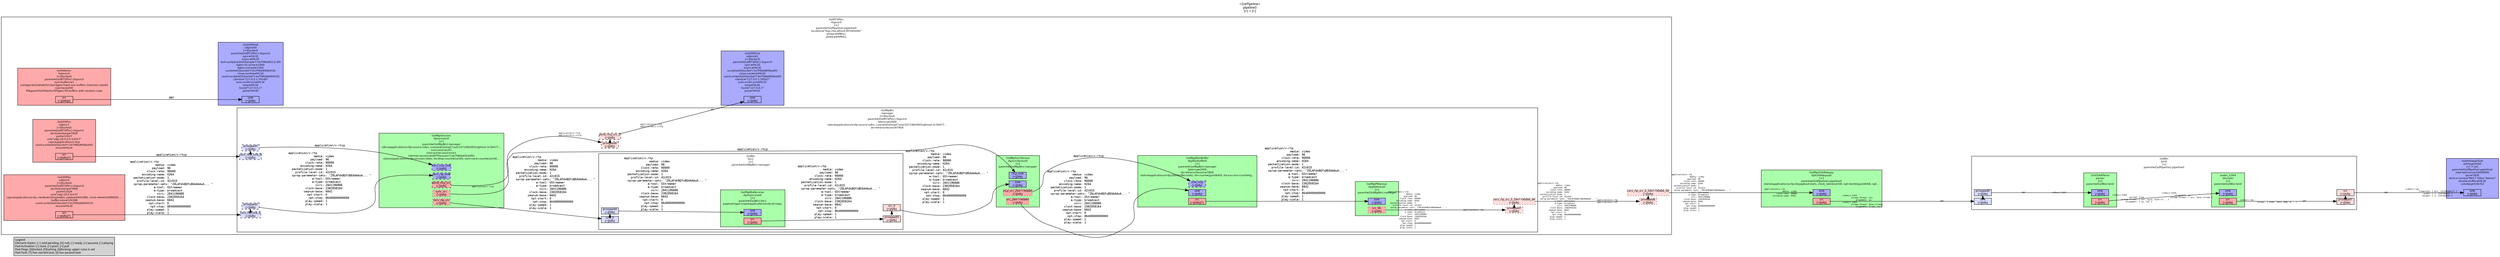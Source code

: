 digraph pipeline {
  rankdir=LR;
  fontname="sans";
  fontsize="10";
  labelloc=t;
  nodesep=.1;
  ranksep=.2;
  label="<GstPipeline>\npipeline0\n[=] -> [>]";
  node [style=filled, shape=box, fontsize="9", fontname="sans", margin="0.0,0.0"];
  edge [labelfontsize="6", fontsize="9", fontname="monospace"];
  
  legend [
    pos="0,0!",
    margin="0.05,0.05",
    label="Legend\lElement-States: [~] void-pending, [0] null, [-] ready, [=] paused, [>] playing\lPad-Activation: [-] none, [>] push, [<] pull\lPad-Flags: [b]locked, [f]lushing, [b]locking; upper-case is set\lPad-Task: [T] has started task, [t] has paused task\l"
,  ];
  subgraph cluster_xvimagesink0_0x168c210 {
    fontname="Bitstream Vera Sans";
    fontsize="8";
    style=filled;
    color=black;

    label="GstXvImageSink\nxvimagesink0\n[-] -> [=]\nparent=(GstPipeline) pipeline0\nmax-lateness=20000000\nqos=TRUE\ndevice-name=\"NV17 Video Texture\"\ndouble-buffer=FALSE\ncolorkey=526352";
    xvimagesink0_0x168c210_sink_0x163edf0 [color=black, fillcolor="#aaaaff", label="sink\n[>][bfb]", height="0.2", style="filled,solid"];
    fillcolor="#aaaaff";
  }

  subgraph cluster_bin0_0x16430f0 {
    fontname="Bitstream Vera Sans";
    fontsize="8";
    style=filled;
    color=black;

    label="GstBin\nbin0\n[>]\nparent=(GstPipeline) pipeline0";
    _proxypad0_0x1684050 [color=black, fillcolor="#ddddff", label="proxypad0\n[>][bfb]", height="0.2", style="filled,solid"];
  bin0_0x16430f0_sink_0x16820a0 -> _proxypad0_0x1684050 [style=dashed, minlen=0]
    bin0_0x16430f0_sink_0x16820a0 [color=black, fillcolor="#ddddff", label="sink\n[>][bfb]", height="0.2", style="filled,solid"];
    _proxypad1_0x1684290 [color=black, fillcolor="#ffdddd", label="proxypad1\n[>][bfb]", height="0.2", style="filled,solid"];
  _proxypad1_0x1684290 -> bin0_0x16430f0_src_0x1682300 [style=dashed, minlen=0]
    bin0_0x16430f0_src_0x1682300 [color=black, fillcolor="#ffdddd", label="src\n[>][bfb]", height="0.2", style="filled,solid"];
    fillcolor="#ffffff";
    subgraph cluster_decoder_0x167c4c0 {
      fontname="Bitstream Vera Sans";
      fontsize="8";
      style=filled;
      color=black;

      label="avdec_h264\ndecoder\n[>]\nparent=(GstBin) bin0";
      decoder_0x167c4c0_sink_0x163e990 [color=black, fillcolor="#aaaaff", label="sink\n[>][bfb]", height="0.2", style="filled,solid"];
      decoder_0x167c4c0_src_0x163ebc0 [color=black, fillcolor="#ffaaaa", label="src\n[>][bfb]", height="0.2", style="filled,solid"];
      fillcolor="#aaffaa";
    }

    decoder_0x167c4c0_src_0x163ebc0 -> _proxypad1_0x1684290 [labeldistance="10", labelangle="0", label="                                                  ", taillabel="video/x-raw\l              format: { I420, YUY2, RGB, B... }\l", headlabel="ANY"]
    subgraph cluster_parser_0x16458f0 {
      fontname="Bitstream Vera Sans";
      fontsize="8";
      style=filled;
      color=black;

      label="GstH264Parse\nparser\n[>]\nparent=(GstBin) bin0";
      parser_0x16458f0_sink_0x163e530 [color=black, fillcolor="#aaaaff", label="sink\n[>][bfb]", height="0.2", style="filled,solid"];
      parser_0x16458f0_src_0x163e760 [color=black, fillcolor="#ffaaaa", label="src\n[>][bfb]", height="0.2", style="filled,solid"];
      fillcolor="#aaffaa";
    }

    _proxypad0_0x1684050 -> parser_0x16458f0_sink_0x163e530 [labeldistance="10", labelangle="0", label="                                                  ", taillabel="ANY", headlabel="video/x-h264\l"]
    parser_0x16458f0_src_0x163e760 -> decoder_0x167c4c0_sink_0x163e990 [labeldistance="10", labelangle="0", label="                                                  ", taillabel="video/x-h264\l              parsed: true\l       stream-format: { avc, avc3, byte-st... }\l           alignment: { au, nal }\l", headlabel="video/x-h264\l           alignment: au\l       stream-format: { avc, byte-stream }\l"]
  }

  bin0_0x16430f0_src_0x1682300 -> xvimagesink0_0x168c210_sink_0x163edf0 [labeldistance="10", labelangle="0", label="                                                  ", taillabel="ANY", headlabel="video/x-raw\l           framerate: [ 0/1, 2147483647/1 ]\l               width: [ 1, 2147483647 ]\l              height: [ 1, 2147483647 ]\l"]
  subgraph cluster_rtph264depay0_0x163c110 {
    fontname="Bitstream Vera Sans";
    fontsize="8";
    style=filled;
    color=black;

    label="GstRtpH264Depay\nrtph264depay0\n[>]\nparent=(GstPipeline) pipeline0\nstats=application/x-rtp-depayload-stats, clock_rate=(uint)0, npt-start=(guint64)0, npt…";
    rtph264depay0_0x163c110_sink_0x163e0d0 [color=black, fillcolor="#aaaaff", label="sink\n[>][bfb]", height="0.2", style="filled,solid"];
    rtph264depay0_0x163c110_src_0x163e300 [color=black, fillcolor="#ffaaaa", label="src\n[>][bfb]", height="0.2", style="filled,solid"];
    fillcolor="#aaffaa";
  }

  rtph264depay0_0x163c110_src_0x163e300 -> bin0_0x16430f0_sink_0x16820a0 [labeldistance="10", labelangle="0", label="                                                  ", taillabel="video/x-h264\l       stream-format: avc\l           alignment: au\lvideo/x-h264\l       stream-format: byte-stream\l           alignment: { nal, au }\l", headlabel="ANY"]
  subgraph cluster_rtspsrc0_0x1624020 {
    fontname="Bitstream Vera Sans";
    fontsize="8";
    style=filled;
    color=black;

    label="GstRTSPSrc\nrtspsrc0\n[>]\nparent=(GstPipeline) pipeline0\nlocation=\"rtsp://localhost:8554/hello\"\nproxy-id=NULL\nproxy-pw=NULL";
    _proxypad8_0x1685d90 [color=black, fillcolor="#ffdddd", label="proxypad8\n[>][bfb]", height="0.2", style="filled,dotted"];
  _proxypad8_0x1685d90 -> rtspsrc0_0x1624020_recv_rtp_src_0_2841196886_96_0x7f4b980060c0 [style=dashed, minlen=0]
    rtspsrc0_0x1624020_recv_rtp_src_0_2841196886_96_0x7f4b980060c0 [color=black, fillcolor="#ffdddd", label="recv_rtp_src_0_2841196886_96\n[>][bfb]", height="0.2", style="filled,dotted"];
    fillcolor="#ffffff";
    subgraph cluster_udpsink1_0x7f4bb403b790 {
      fontname="Bitstream Vera Sans";
      fontsize="8";
      style=filled;
      color=black;

      label="GstUDPSink\nudpsink1\n[>](locked)\nparent=(GstRTSPSrc) rtspsrc0\nsync=FALSE\nasync=FALSE\nsocket=((GSocket*) 0x7f4bb800ba60)\nclose-socket=FALSE\nused-socket=((GSocket*) 0x7f4bb800ba60)\nclients=\"127.0.0.1:59541\"\nauto-multicast=FALSE\nloop=FALSE\nhost=\"127.0.0.1\"\nport=59541";
      udpsink1_0x7f4bb403b790_sink_0x7f4bb402f090 [color=black, fillcolor="#aaaaff", label="sink\n[>][bfb]", height="0.2", style="filled,solid"];
      fillcolor="#aaaaff";
    }

    subgraph cluster_fakesrc0_0x7f4bb403c0f0 {
      fontname="Bitstream Vera Sans";
      fontsize="8";
      style=filled;
      color=black;

      label="GstFakeSrc\nfakesrc0\n[>](locked)\nparent=(GstRTSPSrc) rtspsrc0\nnum-buffers=5\nsizetype=((GstFakeSrcSizeType) Fixed size buffers (sizemax sized))\nsizemax=200\nfilltype=((GstFakeSrcFillType) Fill buffers with random crap)";
      fakesrc0_0x7f4bb403c0f0_src_0x7f4bb402ee60 [color=black, fillcolor="#ffaaaa", label="src\n[>][bfb][t]", height="0.2", style="filled,solid"];
      fillcolor="#ffaaaa";
    }

    fakesrc0_0x7f4bb403c0f0_src_0x7f4bb402ee60 -> udpsink0_0x7f4bb4036200_sink_0x7f4bb402ec30 [label="ANY"]
    subgraph cluster_udpsink0_0x7f4bb4036200 {
      fontname="Bitstream Vera Sans";
      fontsize="8";
      style=filled;
      color=black;

      label="GstUDPSink\nudpsink0\n[>](locked)\nparent=(GstRTSPSrc) rtspsrc0\nsync=FALSE\nasync=FALSE\nlast-sample=((GstSample*) 0x7f4bb4013c30)\nbytes-to-serve=1000\nbytes-served=1000\nsocket=((GSocket*) 0x7f4bb800b910)\nclose-socket=FALSE\nused-socket=((GSocket*) 0x7f4bb800b910)\nclients=\"127.0.0.1:59540\"\nauto-multicast=FALSE\nloop=FALSE\nhost=\"127.0.0.1\"\nport=59540";
      udpsink0_0x7f4bb4036200_sink_0x7f4bb402ec30 [color=black, fillcolor="#aaaaff", label="sink\n[>][bfb]", height="0.2", style="filled,solid"];
      fillcolor="#aaaaff";
    }

    subgraph cluster_udpsrc1_0x7f4bb4018620 {
      fontname="Bitstream Vera Sans";
      fontsize="8";
      style=filled;
      color=black;

      label="GstUDPSrc\nudpsrc1\n[>](locked)\nparent=(GstRTSPSrc) rtspsrc0\ndo-timestamp=TRUE\nport=52027\nuri=\"udp://0.0.0.0:52027\"\ncaps=application/x-rtcp\nused-socket=((GSocket*) 0x7f4bb800ba60)\nreuse=FALSE";
      udpsrc1_0x7f4bb4018620_src_0x163f480 [color=black, fillcolor="#ffaaaa", label="src\n[>][bfb][T]", height="0.2", style="filled,solid"];
      fillcolor="#ffaaaa";
    }

    udpsrc1_0x7f4bb4018620_src_0x163f480 -> manager_0x163f6e0_recv_rtcp_sink_0_0x1683140 [label="application/x-rtcp\l"]
    subgraph cluster_udpsrc0_0x7f4bb40180d0 {
      fontname="Bitstream Vera Sans";
      fontsize="8";
      style=filled;
      color=black;

      label="GstUDPSrc\nudpsrc0\n[>](locked)\nparent=(GstRTSPSrc) rtspsrc0\ndo-timestamp=TRUE\nport=52026\nuri=\"udp://0.0.0.0:0\"\ncaps=application/x-rtp, media=(string)video, payload=(int)96, clock-rate=(int)90000, …\nbuffer-size=524288\nused-socket=((GSocket*) 0x7f4bb800b910)\nreuse=FALSE";
      udpsrc0_0x7f4bb40180d0_src_0x163f250 [color=black, fillcolor="#ffaaaa", label="src\n[>][bfb][T]", height="0.2", style="filled,solid"];
      fillcolor="#ffaaaa";
    }

    udpsrc0_0x7f4bb40180d0_src_0x163f250 -> manager_0x163f6e0_recv_rtp_sink_0_0x1682a20 [label="application/x-rtp\l               media: video\l             payload: 96\l          clock-rate: 90000\l       encoding-name: H264\l  packetization-mode: 1\l    profile-level-id: 42c015\l  sprop-parameter-sets: \"Z0LAFdkBQfsBEAAAAwA... \"\l              a-tool: GStreamer\l              a-type: broadcast\l                ssrc: 2841196886\l          clock-base: 2382058164\l         seqnum-base: 6842\l           npt-start: 0\l            npt-stop: 86400000000000\l          play-speed: 1\l          play-scale: 1\l"]
    subgraph cluster_manager_0x163f6e0 {
      fontname="Bitstream Vera Sans";
      fontsize="8";
      style=filled;
      color=black;

      label="GstRtpBin\nmanager\n[>](locked)\nparent=(GstRTSPSrc) rtspsrc0\nlatency=2000\nsdes=application/x-rtp-source-sdes, cname=(string)\\\"user1071482083\\\\@host-3c56477…\ndo-retransmission=TRUE";
      _proxypad2_0x1684950 [color=black, fillcolor="#ddddff", label="proxypad2\n[>][bfb]", height="0.2", style="filled,dashed"];
    manager_0x163f6e0_recv_rtp_sink_0_0x1682a20 -> _proxypad2_0x1684950 [style=dashed, minlen=0]
      manager_0x163f6e0_recv_rtp_sink_0_0x1682a20 [color=black, fillcolor="#ddddff", label="recv_rtp_sink_0\n[>][bfb]", height="0.2", style="filled,dashed"];
      _proxypad5_0x1685010 [color=black, fillcolor="#ddddff", label="proxypad5\n[>][bfb]", height="0.2", style="filled,dashed"];
    manager_0x163f6e0_recv_rtcp_sink_0_0x1683140 -> _proxypad5_0x1685010 [style=dashed, minlen=0]
      manager_0x163f6e0_recv_rtcp_sink_0_0x1683140 [color=black, fillcolor="#ddddff", label="recv_rtcp_sink_0\n[>][bfb]", height="0.2", style="filled,dashed"];
      _proxypad6_0x1685250 [color=black, fillcolor="#ffdddd", label="proxypad6\n[>][bfb]", height="0.2", style="filled,dashed"];
    _proxypad6_0x1685250 -> manager_0x163f6e0_send_rtcp_src_0_0x16833a0 [style=dashed, minlen=0]
      manager_0x163f6e0_send_rtcp_src_0_0x16833a0 [color=black, fillcolor="#ffdddd", label="send_rtcp_src_0\n[>][bfb]", height="0.2", style="filled,dashed"];
      _proxypad7_0x1685b50 [color=black, fillcolor="#ffdddd", label="proxypad7\n[>][bfb]", height="0.2", style="filled,dotted"];
    _proxypad7_0x1685b50 -> manager_0x163f6e0_recv_rtp_src_0_2841196886_96_0x1683d20 [style=dashed, minlen=0]
      manager_0x163f6e0_recv_rtp_src_0_2841196886_96_0x1683d20 [color=black, fillcolor="#ffdddd", label="recv_rtp_src_0_2841196886_96\n[>][bfb]", height="0.2", style="filled,dotted"];
      fillcolor="#ffffff";
      subgraph cluster_rtpjitterbuffer0_0x7f4ba001c2a0 {
        fontname="Bitstream Vera Sans";
        fontsize="8";
        style=filled;
        color=black;

        label="GstRtpJitterBuffer\nrtpjitterbuffer0\n[>]\nparent=(GstRtpBin) manager\nlatency=2000\ndo-retransmission=TRUE\nstats=application/x-rtp-jitterbuffer-stats, rtx-count=(guint64)0, rtx-success-count=(g…";
        rtpjitterbuffer0_0x7f4ba001c2a0_sink_0x7f4bb402fdb0 [color=black, fillcolor="#aaaaff", label="sink\n[>][bfb]", height="0.2", style="filled,solid"];
        rtpjitterbuffer0_0x7f4ba001c2a0_sink_rtcp_0x7f4ba00222f0 [color=black, fillcolor="#aaaaff", label="sink_rtcp\n[>][bfb]", height="0.2", style="filled,dashed"];
        rtpjitterbuffer0_0x7f4ba001c2a0_src_0x7f4bb402fb80 [color=black, fillcolor="#ffaaaa", label="src\n[>][bfb][T]", height="0.2", style="filled,solid"];
        fillcolor="#aaffaa";
      }

      rtpjitterbuffer0_0x7f4ba001c2a0_src_0x7f4bb402fb80 -> rtpptdemux0_0x169eb40_sink_0x7f4ba00220c0 [label="application/x-rtp\l               media: video\l             payload: 96\l          clock-rate: 90000\l       encoding-name: H264\l  packetization-mode: 1\l    profile-level-id: 42c015\l  sprop-parameter-sets: \"Z0LAFdkBQfsBEAAAAwA... \"\l              a-tool: GStreamer\l              a-type: broadcast\l                ssrc: 2841196886\l          clock-base: 2382058164\l         seqnum-base: 6842\l           npt-start: 0\l            npt-stop: 86400000000000\l          play-speed: 1\l          play-scale: 1\l"]
      subgraph cluster_rtpptdemux0_0x169eb40 {
        fontname="Bitstream Vera Sans";
        fontsize="8";
        style=filled;
        color=black;

        label="GstRtpPtDemux\nrtpptdemux0\n[>]\nparent=(GstRtpBin) manager";
        rtpptdemux0_0x169eb40_sink_0x7f4ba00220c0 [color=black, fillcolor="#aaaaff", label="sink\n[>][bfb]", height="0.2", style="filled,solid"];
        rtpptdemux0_0x169eb40_src_96_0x7f4ba0022980 [color=black, fillcolor="#ffaaaa", label="src_96\n[>][bfb]", height="0.2", style="filled,dotted"];
        fillcolor="#aaffaa";
      }

      rtpptdemux0_0x169eb40_src_96_0x7f4ba0022980 -> _proxypad7_0x1685b50 [labeldistance="10", labelangle="0", label="                                                  ", taillabel="application/x-rtp\l               media: video\l             payload: 96\l          clock-rate: 90000\l       encoding-name: H264\l  packetization-mode: 1\l    profile-level-id: 42c015\l  sprop-parameter-sets: \"Z0LAFdkBQfsBEAAAAwA... \"\l              a-tool: GStreamer\l              a-type: broadcast\l                ssrc: 2841196886\l          clock-base: 2382058164\l         seqnum-base: 6842\l           npt-start: 0\l            npt-stop: 86400000000000\l          play-speed: 1\l          play-scale: 1\l", headlabel="application/x-rtp\l"]
      subgraph cluster_bin1_0x1643770 {
        fontname="Bitstream Vera Sans";
        fontsize="8";
        style=filled;
        color=black;

        label="GstBin\nbin1\n[>]\nparent=(GstRtpBin) manager";
        _proxypad4_0x1684dd0 [color=black, fillcolor="#ddddff", label="proxypad4\n[>][bfb]", height="0.2", style="filled,solid"];
      bin1_0x1643770_sink_0_0x1682ee0 -> _proxypad4_0x1684dd0 [style=dashed, minlen=0]
        bin1_0x1643770_sink_0_0x1682ee0 [color=black, fillcolor="#ddddff", label="sink_0\n[>][bfb]", height="0.2", style="filled,solid"];
        _proxypad3_0x1684b90 [color=black, fillcolor="#ffdddd", label="proxypad3\n[>][bfb]", height="0.2", style="filled,solid"];
      _proxypad3_0x1684b90 -> bin1_0x1643770_src_0_0x1682c80 [style=dashed, minlen=0]
        bin1_0x1643770_src_0_0x1682c80 [color=black, fillcolor="#ffdddd", label="src_0\n[>][bfb]", height="0.2", style="filled,solid"];
        fillcolor="#ffffff";
        subgraph cluster_rtprtxreceive0_0x7f4bb800b540 {
          fontname="Bitstream Vera Sans";
          fontsize="8";
          style=filled;
          color=black;

          label="GstRtpRtxReceive\nrtprtxreceive0\n[>]\nparent=(GstBin) bin1\npayload-type-map=application/x-rtp-pt-map;";
          rtprtxreceive0_0x7f4bb800b540_sink_0x7f4bb402e5a0 [color=black, fillcolor="#aaaaff", label="sink\n[>][bfb]", height="0.2", style="filled,solid"];
          rtprtxreceive0_0x7f4bb800b540_src_0x7f4bb402e370 [color=black, fillcolor="#ffaaaa", label="src\n[>][bfb]", height="0.2", style="filled,solid"];
          fillcolor="#aaffaa";
        }

        rtprtxreceive0_0x7f4bb800b540_src_0x7f4bb402e370 -> _proxypad3_0x1684b90 [label="application/x-rtp\l               media: video\l             payload: 96\l          clock-rate: 90000\l       encoding-name: H264\l  packetization-mode: 1\l    profile-level-id: 42c015\l  sprop-parameter-sets: \"Z0LAFdkBQfsBEAAAAwA... \"\l              a-tool: GStreamer\l              a-type: broadcast\l                ssrc: 2841196886\l          clock-base: 2382058164\l         seqnum-base: 6842\l           npt-start: 0\l            npt-stop: 86400000000000\l          play-speed: 1\l          play-scale: 1\l"]
        _proxypad4_0x1684dd0 -> rtprtxreceive0_0x7f4bb800b540_sink_0x7f4bb402e5a0 [label="application/x-rtp\l               media: video\l             payload: 96\l          clock-rate: 90000\l       encoding-name: H264\l  packetization-mode: 1\l    profile-level-id: 42c015\l  sprop-parameter-sets: \"Z0LAFdkBQfsBEAAAAwA... \"\l              a-tool: GStreamer\l              a-type: broadcast\l                ssrc: 2841196886\l          clock-base: 2382058164\l         seqnum-base: 6842\l           npt-start: 0\l            npt-stop: 86400000000000\l          play-speed: 1\l          play-scale: 1\l"]
      }

      bin1_0x1643770_src_0_0x1682c80 -> rtpssrcdemux0_0x7f4bb402d020_sink_0x163f8e0 [label="application/x-rtp\l               media: video\l             payload: 96\l          clock-rate: 90000\l       encoding-name: H264\l  packetization-mode: 1\l    profile-level-id: 42c015\l  sprop-parameter-sets: \"Z0LAFdkBQfsBEAAAAwA... \"\l              a-tool: GStreamer\l              a-type: broadcast\l                ssrc: 2841196886\l          clock-base: 2382058164\l         seqnum-base: 6842\l           npt-start: 0\l            npt-stop: 86400000000000\l          play-speed: 1\l          play-scale: 1\l"]
      subgraph cluster_rtpssrcdemux0_0x7f4bb402d020 {
        fontname="Bitstream Vera Sans";
        fontsize="8";
        style=filled;
        color=black;

        label="GstRtpSsrcDemux\nrtpssrcdemux0\n[>]\nparent=(GstRtpBin) manager";
        rtpssrcdemux0_0x7f4bb402d020_sink_0x163f8e0 [color=black, fillcolor="#aaaaff", label="sink\n[>][bfb]", height="0.2", style="filled,solid"];
        rtpssrcdemux0_0x7f4bb402d020_rtcp_sink_0x163fb10 [color=black, fillcolor="#aaaaff", label="rtcp_sink\n[>][bfb]", height="0.2", style="filled,solid"];
        rtpssrcdemux0_0x7f4bb402d020_src_2841196886_0x7f4bb402f720 [color=black, fillcolor="#ffaaaa", label="src_2841196886\n[>][bfb]", height="0.2", style="filled,dotted"];
        rtpssrcdemux0_0x7f4bb402d020_rtcp_src_2841196886_0x7f4bb402f950 [color=black, fillcolor="#ffaaaa", label="rtcp_src_2841196886\n[>][bfb]", height="0.2", style="filled,dotted"];
        fillcolor="#aaffaa";
      }

      rtpssrcdemux0_0x7f4bb402d020_src_2841196886_0x7f4bb402f720 -> rtpjitterbuffer0_0x7f4ba001c2a0_sink_0x7f4bb402fdb0 [label="application/x-rtp\l               media: video\l             payload: 96\l          clock-rate: 90000\l       encoding-name: H264\l  packetization-mode: 1\l    profile-level-id: 42c015\l  sprop-parameter-sets: \"Z0LAFdkBQfsBEAAAAwA... \"\l              a-tool: GStreamer\l              a-type: broadcast\l                ssrc: 2841196886\l          clock-base: 2382058164\l         seqnum-base: 6842\l           npt-start: 0\l            npt-stop: 86400000000000\l          play-speed: 1\l          play-scale: 1\l"]
      rtpssrcdemux0_0x7f4bb402d020_rtcp_src_2841196886_0x7f4bb402f950 -> rtpjitterbuffer0_0x7f4ba001c2a0_sink_rtcp_0x7f4ba00222f0 [label="application/x-rtcp\l"]
      subgraph cluster_rtpsession0_0x7f4bb4024060 {
        fontname="Bitstream Vera Sans";
        fontsize="8";
        style=filled;
        color=black;

        label="GstRtpSession\nrtpsession0\n[>]\nparent=(GstRtpBin) manager\nsdes=application/x-rtp-source-sdes, cname=(string)\\\"user1071482083\\\\@host-3c56477…\nnum-sources=1\nnum-active-sources=1\ninternal-session=((RTPSession*) 0x7f4bb402a0f0)\nstats=application/x-rtp-session-stats, rtx-drop-count=(uint)0, sent-nack-count=(uint)0…";
        rtpsession0_0x7f4bb4024060_recv_rtp_sink_0x163fd40 [color=black, fillcolor="#aaaaff", label="recv_rtp_sink\n[>][bfb]", height="0.2", style="filled,dashed"];
        rtpsession0_0x7f4bb4024060_recv_rtcp_sink_0x7f4bb402e7d0 [color=black, fillcolor="#aaaaff", label="recv_rtcp_sink\n[>][bfb]", height="0.2", style="filled,dashed"];
        rtpsession0_0x7f4bb4024060_recv_rtp_src_0x7f4bb402e140 [color=black, fillcolor="#ffaaaa", label="recv_rtp_src\n[>][bfb]", height="0.2", style="filled,dotted"];
        rtpsession0_0x7f4bb4024060_sync_src_0x7f4bb402ea00 [color=black, fillcolor="#ffaaaa", label="sync_src\n[>][bfb]", height="0.2", style="filled,dotted"];
        rtpsession0_0x7f4bb4024060_send_rtcp_src_0x7f4bb402f2c0 [color=black, fillcolor="#ffaaaa", label="send_rtcp_src\n[>][bfb]", height="0.2", style="filled,dashed"];
        fillcolor="#aaffaa";
      }

      _proxypad2_0x1684950 -> rtpsession0_0x7f4bb4024060_recv_rtp_sink_0x163fd40 [label="application/x-rtp\l               media: video\l             payload: 96\l          clock-rate: 90000\l       encoding-name: H264\l  packetization-mode: 1\l    profile-level-id: 42c015\l  sprop-parameter-sets: \"Z0LAFdkBQfsBEAAAAwA... \"\l              a-tool: GStreamer\l              a-type: broadcast\l                ssrc: 2841196886\l          clock-base: 2382058164\l         seqnum-base: 6842\l           npt-start: 0\l            npt-stop: 86400000000000\l          play-speed: 1\l          play-scale: 1\l"]
      rtpsession0_0x7f4bb4024060_recv_rtp_src_0x7f4bb402e140 -> bin1_0x1643770_sink_0_0x1682ee0 [label="application/x-rtp\l               media: video\l             payload: 96\l          clock-rate: 90000\l       encoding-name: H264\l  packetization-mode: 1\l    profile-level-id: 42c015\l  sprop-parameter-sets: \"Z0LAFdkBQfsBEAAAAwA... \"\l              a-tool: GStreamer\l              a-type: broadcast\l                ssrc: 2841196886\l          clock-base: 2382058164\l         seqnum-base: 6842\l           npt-start: 0\l            npt-stop: 86400000000000\l          play-speed: 1\l          play-scale: 1\l"]
      _proxypad5_0x1685010 -> rtpsession0_0x7f4bb4024060_recv_rtcp_sink_0x7f4bb402e7d0 [label="application/x-rtcp\l"]
      rtpsession0_0x7f4bb4024060_sync_src_0x7f4bb402ea00 -> rtpssrcdemux0_0x7f4bb402d020_rtcp_sink_0x163fb10 [label="application/x-rtcp\l"]
      rtpsession0_0x7f4bb4024060_send_rtcp_src_0x7f4bb402f2c0 -> _proxypad6_0x1685250 [labeldistance="10", labelangle="0", label="                                                  ", taillabel="application/x-rtcp\l", headlabel="application/x-rtcp\lapplication/x-srtcp\l"]
    }

    manager_0x163f6e0_send_rtcp_src_0_0x16833a0 -> udpsink1_0x7f4bb403b790_sink_0x7f4bb402f090 [labeldistance="10", labelangle="0", label="                                                  ", taillabel="application/x-rtcp\lapplication/x-srtcp\l", headlabel="ANY"]
    manager_0x163f6e0_recv_rtp_src_0_2841196886_96_0x1683d20 -> _proxypad8_0x1685d90 [labeldistance="10", labelangle="0", label="                                                  ", taillabel="application/x-rtp\l               media: video\l             payload: 96\l          clock-rate: 90000\l       encoding-name: H264\l  packetization-mode: 1\l    profile-level-id: 42c015\l  sprop-parameter-sets: \"Z0LAFdkBQfsBEAAAAwA... \"\l              a-tool: GStreamer\l              a-type: broadcast\l                ssrc: 2841196886\l          clock-base: 2382058164\l         seqnum-base: 6842\l           npt-start: 0\l            npt-stop: 86400000000000\l          play-speed: 1\l          play-scale: 1\l", headlabel="application/x-rtp\lapplication/x-rdt\l"]
  }

  rtspsrc0_0x1624020_recv_rtp_src_0_2841196886_96_0x7f4b980060c0 -> rtph264depay0_0x163c110_sink_0x163e0d0 [labeldistance="10", labelangle="0", label="                                                  ", taillabel="application/x-rtp\l               media: video\l             payload: 96\l          clock-rate: 90000\l       encoding-name: H264\l  packetization-mode: 1\l    profile-level-id: 42c015\l  sprop-parameter-sets: \"Z0LAFdkBQfsBEAAAAwA... \"\l              a-tool: GStreamer\l              a-type: broadcast\l                ssrc: 2841196886\l          clock-base: 2382058164\l         seqnum-base: 6842\l           npt-start: 0\l            npt-stop: 86400000000000\l          play-speed: 1\l          play-scale: 1\l", headlabel="application/x-rtp\l               media: video\l          clock-rate: 90000\l       encoding-name: H264\l"]
}
